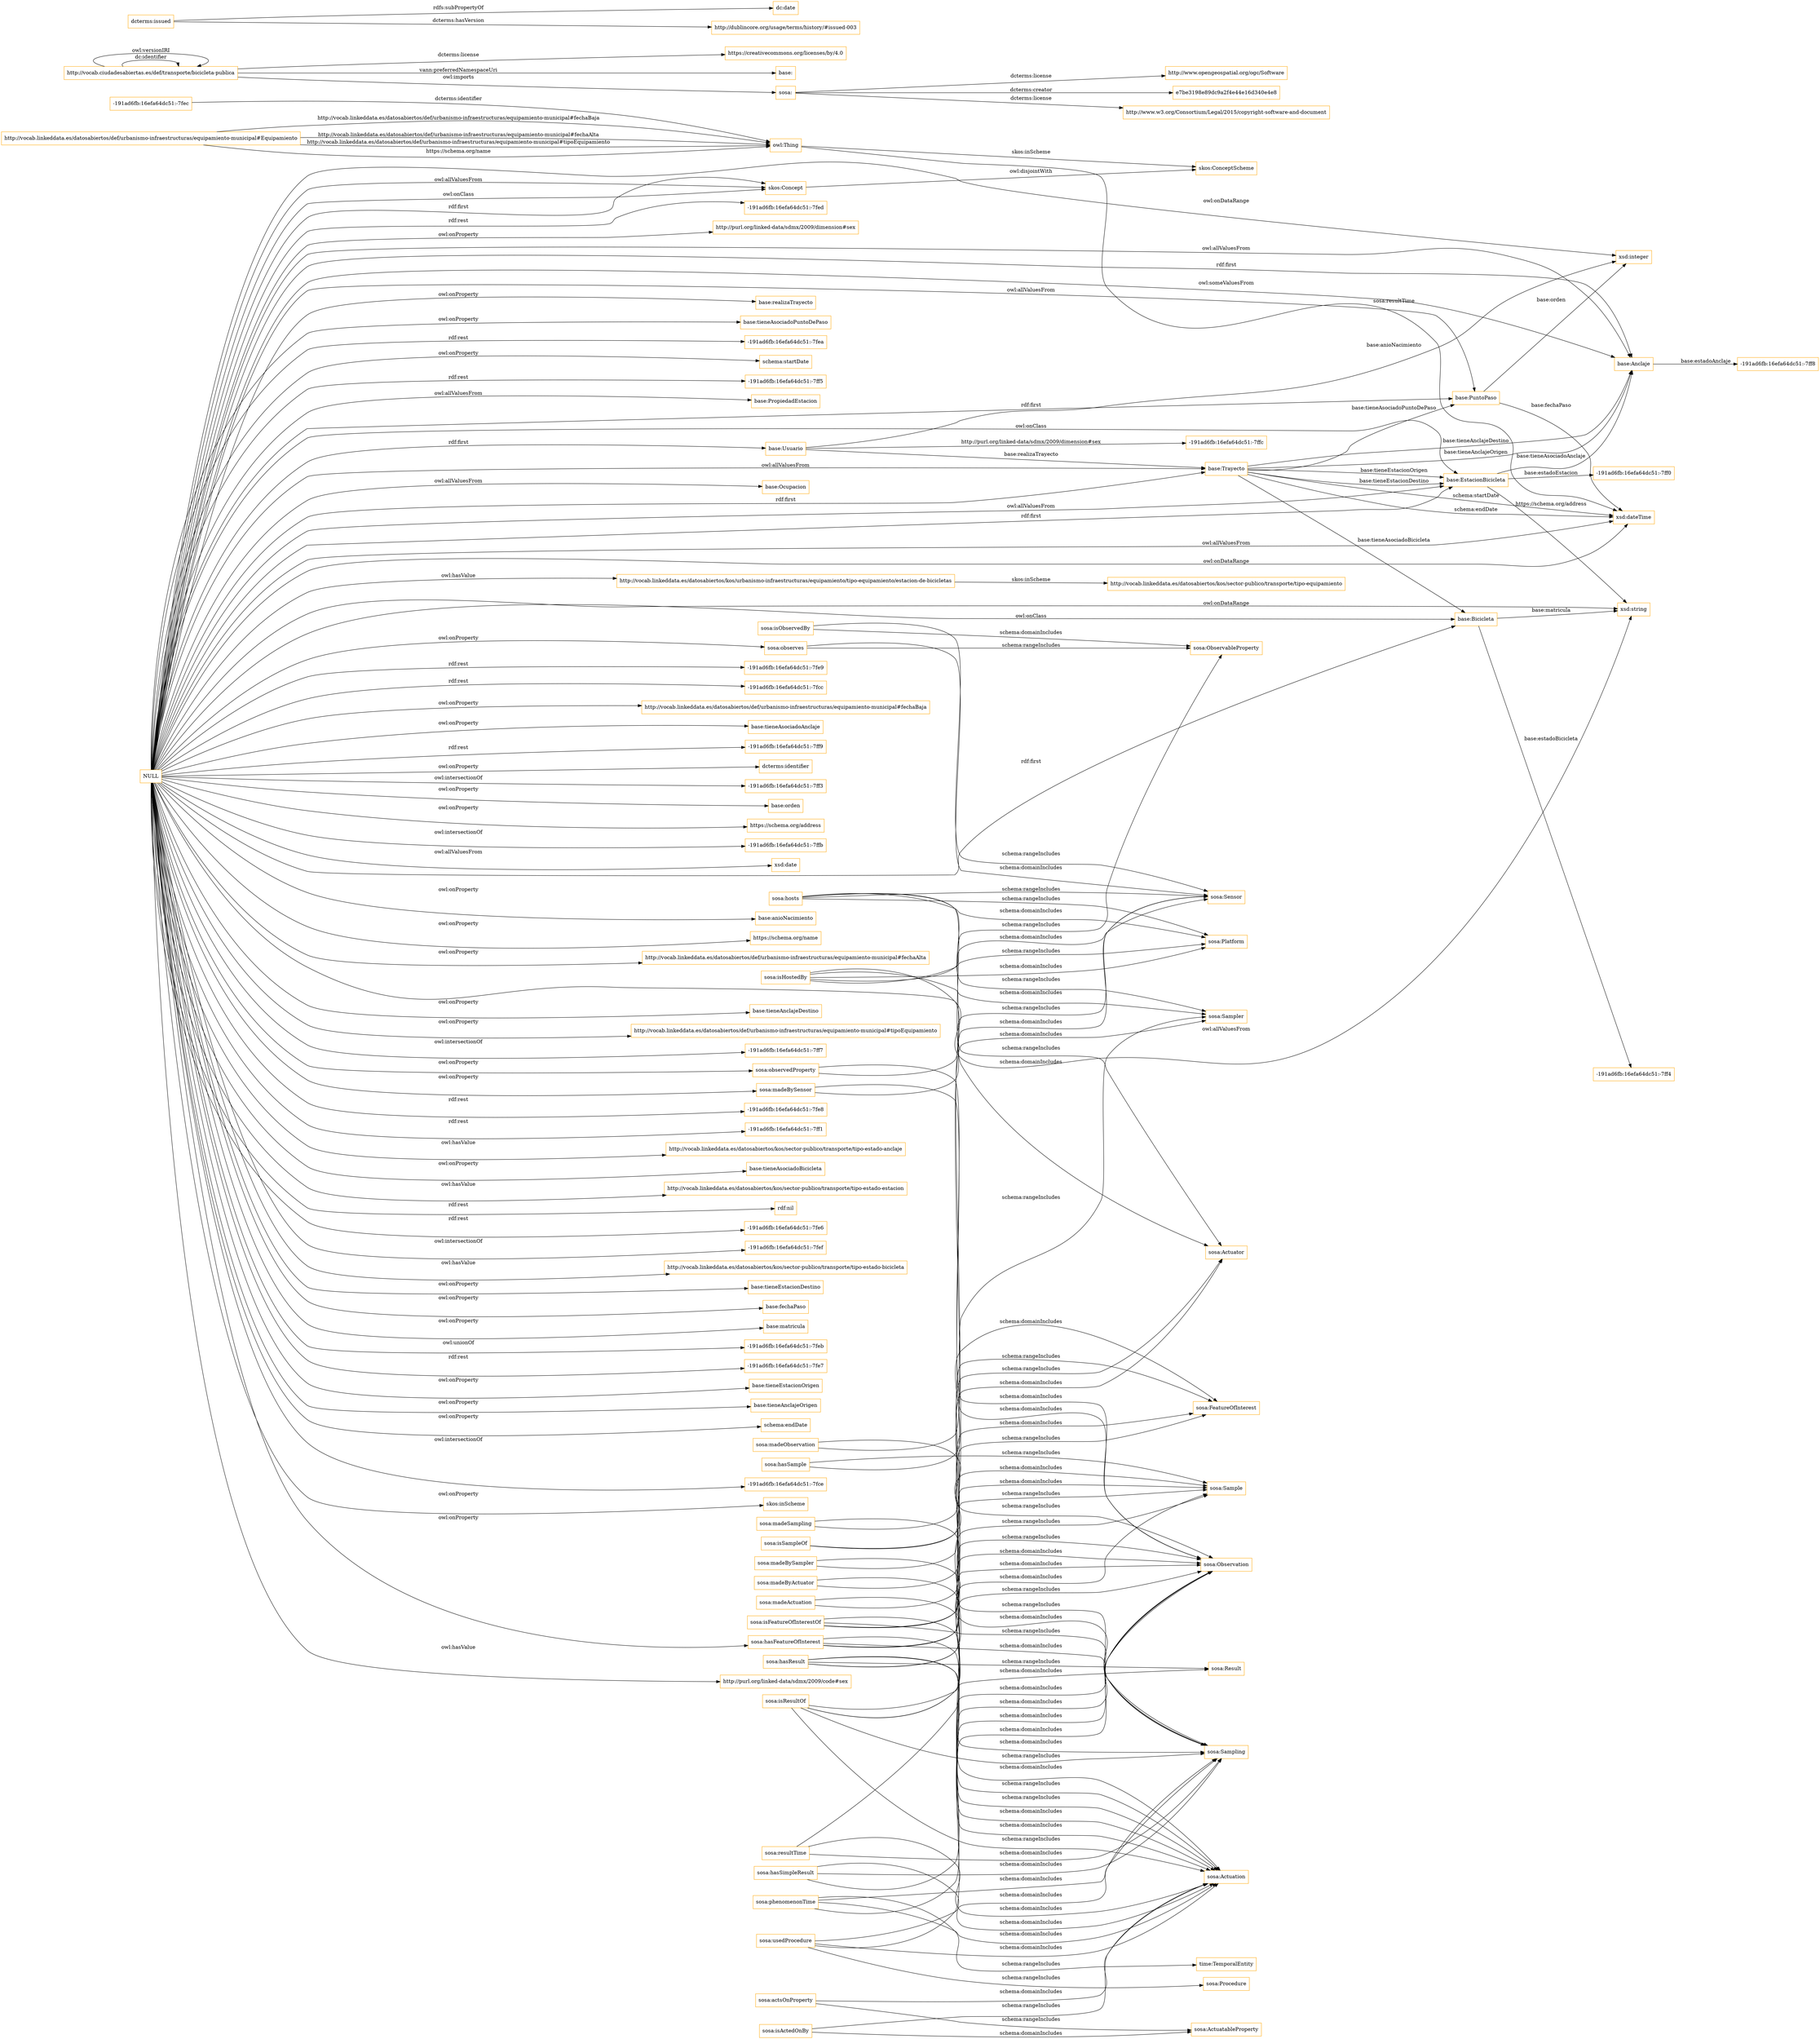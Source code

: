 digraph ar2dtool_diagram { 
rankdir=LR;
size="1501"
node [shape = rectangle, color="orange"]; "base:PropiedadEstacion" "-191ad6fb:16efa64dc51:-7fec" "base:PuntoPaso" "-191ad6fb:16efa64dc51:-7ff0" "sosa:ObservableProperty" "sosa:FeatureOfInterest" "-191ad6fb:16efa64dc51:-7ff4" "base:Anclaje" "base:Usuario" "base:Ocupacion" "-191ad6fb:16efa64dc51:-7ffc" "sosa:Observation" "skos:ConceptScheme" "sosa:Sensor" "http://vocab.linkeddata.es/datosabiertos/def/urbanismo-infraestructuras/equipamiento-municipal#Equipamiento" "skos:Concept" "-191ad6fb:16efa64dc51:-7ff8" "base:EstacionBicicleta" "base:Trayecto" "base:Bicicleta" "sosa:Actuation" "sosa:Platform" "sosa:ActuatableProperty" "sosa:Actuator" "sosa:Sample" "time:TemporalEntity" "sosa:Sampling" "sosa:Procedure" "sosa:Result" "sosa:Sampler" ; /*classes style*/
	"sosa:observedProperty" -> "sosa:ObservableProperty" [ label = "schema:rangeIncludes" ];
	"sosa:observedProperty" -> "sosa:Observation" [ label = "schema:domainIncludes" ];
	"http://vocab.ciudadesabiertas.es/def/transporte/bicicleta-publica" -> "http://vocab.ciudadesabiertas.es/def/transporte/bicicleta-publica" [ label = "dc:identifier" ];
	"http://vocab.ciudadesabiertas.es/def/transporte/bicicleta-publica" -> "https://creativecommons.org/licenses/by/4.0" [ label = "dcterms:license" ];
	"http://vocab.ciudadesabiertas.es/def/transporte/bicicleta-publica" -> "http://vocab.ciudadesabiertas.es/def/transporte/bicicleta-publica" [ label = "owl:versionIRI" ];
	"http://vocab.ciudadesabiertas.es/def/transporte/bicicleta-publica" -> "base:" [ label = "vann:preferredNamespaceUri" ];
	"http://vocab.ciudadesabiertas.es/def/transporte/bicicleta-publica" -> "sosa:" [ label = "owl:imports" ];
	"sosa:madeBySensor" -> "sosa:Sensor" [ label = "schema:rangeIncludes" ];
	"sosa:madeBySensor" -> "sosa:Observation" [ label = "schema:domainIncludes" ];
	"sosa:madeByActuator" -> "sosa:Actuator" [ label = "schema:rangeIncludes" ];
	"sosa:madeByActuator" -> "sosa:Actuation" [ label = "schema:domainIncludes" ];
	"sosa:hosts" -> "sosa:Platform" [ label = "schema:rangeIncludes" ];
	"sosa:hosts" -> "sosa:Actuator" [ label = "schema:rangeIncludes" ];
	"sosa:hosts" -> "sosa:Sampler" [ label = "schema:rangeIncludes" ];
	"sosa:hosts" -> "sosa:Sensor" [ label = "schema:rangeIncludes" ];
	"sosa:hosts" -> "sosa:Platform" [ label = "schema:domainIncludes" ];
	"sosa:isObservedBy" -> "sosa:Sensor" [ label = "schema:rangeIncludes" ];
	"sosa:isObservedBy" -> "sosa:ObservableProperty" [ label = "schema:domainIncludes" ];
	"sosa:madeActuation" -> "sosa:Actuation" [ label = "schema:rangeIncludes" ];
	"sosa:madeActuation" -> "sosa:Actuator" [ label = "schema:domainIncludes" ];
	"sosa:phenomenonTime" -> "time:TemporalEntity" [ label = "schema:rangeIncludes" ];
	"sosa:phenomenonTime" -> "sosa:Sampling" [ label = "schema:domainIncludes" ];
	"sosa:phenomenonTime" -> "sosa:Observation" [ label = "schema:domainIncludes" ];
	"sosa:phenomenonTime" -> "sosa:Actuation" [ label = "schema:domainIncludes" ];
	"http://vocab.linkeddata.es/datosabiertos/kos/urbanismo-infraestructuras/equipamiento/tipo-equipamiento/estacion-de-bicicletas" -> "http://vocab.linkeddata.es/datosabiertos/kos/sector-publico/transporte/tipo-equipamiento" [ label = "skos:inScheme" ];
	"sosa:hasResult" -> "sosa:Sampling" [ label = "schema:domainIncludes" ];
	"sosa:hasResult" -> "sosa:Actuation" [ label = "schema:domainIncludes" ];
	"sosa:hasResult" -> "sosa:Observation" [ label = "schema:domainIncludes" ];
	"sosa:hasResult" -> "sosa:Result" [ label = "schema:rangeIncludes" ];
	"sosa:hasResult" -> "sosa:Sample" [ label = "schema:rangeIncludes" ];
	"sosa:isActedOnBy" -> "sosa:Actuation" [ label = "schema:rangeIncludes" ];
	"sosa:isActedOnBy" -> "sosa:ActuatableProperty" [ label = "schema:domainIncludes" ];
	"skos:Concept" -> "skos:ConceptScheme" [ label = "owl:disjointWith" ];
	"sosa:madeSampling" -> "sosa:Sampling" [ label = "schema:rangeIncludes" ];
	"sosa:madeSampling" -> "sosa:Sampler" [ label = "schema:domainIncludes" ];
	"sosa:hasFeatureOfInterest" -> "sosa:Observation" [ label = "schema:domainIncludes" ];
	"sosa:hasFeatureOfInterest" -> "sosa:FeatureOfInterest" [ label = "schema:rangeIncludes" ];
	"sosa:hasFeatureOfInterest" -> "sosa:Sampling" [ label = "schema:domainIncludes" ];
	"sosa:hasFeatureOfInterest" -> "sosa:Actuation" [ label = "schema:domainIncludes" ];
	"sosa:hasFeatureOfInterest" -> "sosa:Sample" [ label = "schema:rangeIncludes" ];
	"sosa:isResultOf" -> "sosa:Sample" [ label = "schema:domainIncludes" ];
	"sosa:isResultOf" -> "sosa:Actuation" [ label = "schema:rangeIncludes" ];
	"sosa:isResultOf" -> "sosa:Observation" [ label = "schema:rangeIncludes" ];
	"sosa:isResultOf" -> "sosa:Sampling" [ label = "schema:rangeIncludes" ];
	"sosa:isResultOf" -> "sosa:Result" [ label = "schema:domainIncludes" ];
	"sosa:isSampleOf" -> "sosa:FeatureOfInterest" [ label = "schema:rangeIncludes" ];
	"sosa:isSampleOf" -> "sosa:Sample" [ label = "schema:domainIncludes" ];
	"sosa:hasSimpleResult" -> "sosa:Sampling" [ label = "schema:domainIncludes" ];
	"sosa:hasSimpleResult" -> "sosa:Observation" [ label = "schema:domainIncludes" ];
	"sosa:hasSimpleResult" -> "sosa:Actuation" [ label = "schema:domainIncludes" ];
	"sosa:madeObservation" -> "sosa:Observation" [ label = "schema:rangeIncludes" ];
	"sosa:madeObservation" -> "sosa:Sensor" [ label = "schema:domainIncludes" ];
	"sosa:resultTime" -> "sosa:Sampling" [ label = "schema:domainIncludes" ];
	"sosa:resultTime" -> "sosa:Observation" [ label = "schema:domainIncludes" ];
	"sosa:resultTime" -> "sosa:Actuation" [ label = "schema:domainIncludes" ];
	"sosa:isHostedBy" -> "sosa:Platform" [ label = "schema:rangeIncludes" ];
	"sosa:isHostedBy" -> "sosa:Platform" [ label = "schema:domainIncludes" ];
	"sosa:isHostedBy" -> "sosa:Sampler" [ label = "schema:domainIncludes" ];
	"sosa:isHostedBy" -> "sosa:Sensor" [ label = "schema:domainIncludes" ];
	"sosa:isHostedBy" -> "sosa:Actuator" [ label = "schema:domainIncludes" ];
	"NULL" -> "-191ad6fb:16efa64dc51:-7fe9" [ label = "rdf:rest" ];
	"NULL" -> "sosa:observedProperty" [ label = "owl:onProperty" ];
	"NULL" -> "-191ad6fb:16efa64dc51:-7fcc" [ label = "rdf:rest" ];
	"NULL" -> "http://vocab.linkeddata.es/datosabiertos/def/urbanismo-infraestructuras/equipamiento-municipal#fechaBaja" [ label = "owl:onProperty" ];
	"NULL" -> "base:tieneAsociadoAnclaje" [ label = "owl:onProperty" ];
	"NULL" -> "-191ad6fb:16efa64dc51:-7ff9" [ label = "rdf:rest" ];
	"NULL" -> "base:EstacionBicicleta" [ label = "owl:allValuesFrom" ];
	"NULL" -> "dcterms:identifier" [ label = "owl:onProperty" ];
	"NULL" -> "-191ad6fb:16efa64dc51:-7ff3" [ label = "owl:intersectionOf" ];
	"NULL" -> "skos:Concept" [ label = "rdf:first" ];
	"NULL" -> "base:orden" [ label = "owl:onProperty" ];
	"NULL" -> "https://schema.org/address" [ label = "owl:onProperty" ];
	"NULL" -> "-191ad6fb:16efa64dc51:-7ffb" [ label = "owl:intersectionOf" ];
	"NULL" -> "xsd:date" [ label = "owl:allValuesFrom" ];
	"NULL" -> "sosa:observes" [ label = "owl:onProperty" ];
	"NULL" -> "base:anioNacimiento" [ label = "owl:onProperty" ];
	"NULL" -> "base:Anclaje" [ label = "owl:allValuesFrom" ];
	"NULL" -> "https://schema.org/name" [ label = "owl:onProperty" ];
	"NULL" -> "http://vocab.linkeddata.es/datosabiertos/def/urbanismo-infraestructuras/equipamiento-municipal#fechaAlta" [ label = "owl:onProperty" ];
	"NULL" -> "xsd:string" [ label = "owl:allValuesFrom" ];
	"NULL" -> "base:PuntoPaso" [ label = "rdf:first" ];
	"NULL" -> "base:tieneAnclajeDestino" [ label = "owl:onProperty" ];
	"NULL" -> "http://vocab.linkeddata.es/datosabiertos/def/urbanismo-infraestructuras/equipamiento-municipal#tipoEquipamiento" [ label = "owl:onProperty" ];
	"NULL" -> "base:EstacionBicicleta" [ label = "rdf:first" ];
	"NULL" -> "http://vocab.linkeddata.es/datosabiertos/kos/urbanismo-infraestructuras/equipamiento/tipo-equipamiento/estacion-de-bicicletas" [ label = "owl:hasValue" ];
	"NULL" -> "-191ad6fb:16efa64dc51:-7ff7" [ label = "owl:intersectionOf" ];
	"NULL" -> "xsd:integer" [ label = "owl:onDataRange" ];
	"NULL" -> "xsd:dateTime" [ label = "owl:onDataRange" ];
	"NULL" -> "-191ad6fb:16efa64dc51:-7fe8" [ label = "rdf:rest" ];
	"NULL" -> "base:Bicicleta" [ label = "owl:onClass" ];
	"NULL" -> "base:Ocupacion" [ label = "owl:allValuesFrom" ];
	"NULL" -> "-191ad6fb:16efa64dc51:-7ff1" [ label = "rdf:rest" ];
	"NULL" -> "http://vocab.linkeddata.es/datosabiertos/kos/sector-publico/transporte/tipo-estado-anclaje" [ label = "owl:hasValue" ];
	"NULL" -> "base:tieneAsociadoBicicleta" [ label = "owl:onProperty" ];
	"NULL" -> "base:Anclaje" [ label = "rdf:first" ];
	"NULL" -> "sosa:hasFeatureOfInterest" [ label = "owl:onProperty" ];
	"NULL" -> "base:PropiedadEstacion" [ label = "owl:allValuesFrom" ];
	"NULL" -> "skos:Concept" [ label = "owl:allValuesFrom" ];
	"NULL" -> "http://vocab.linkeddata.es/datosabiertos/kos/sector-publico/transporte/tipo-estado-estacion" [ label = "owl:hasValue" ];
	"NULL" -> "base:Bicicleta" [ label = "rdf:first" ];
	"NULL" -> "rdf:nil" [ label = "rdf:rest" ];
	"NULL" -> "base:Trayecto" [ label = "rdf:first" ];
	"NULL" -> "-191ad6fb:16efa64dc51:-7fe6" [ label = "rdf:rest" ];
	"NULL" -> "-191ad6fb:16efa64dc51:-7fef" [ label = "owl:intersectionOf" ];
	"NULL" -> "http://vocab.linkeddata.es/datosabiertos/kos/sector-publico/transporte/tipo-estado-bicicleta" [ label = "owl:hasValue" ];
	"NULL" -> "base:Trayecto" [ label = "owl:allValuesFrom" ];
	"NULL" -> "base:tieneEstacionDestino" [ label = "owl:onProperty" ];
	"NULL" -> "base:fechaPaso" [ label = "owl:onProperty" ];
	"NULL" -> "base:matricula" [ label = "owl:onProperty" ];
	"NULL" -> "sosa:madeBySensor" [ label = "owl:onProperty" ];
	"NULL" -> "-191ad6fb:16efa64dc51:-7feb" [ label = "owl:unionOf" ];
	"NULL" -> "-191ad6fb:16efa64dc51:-7fe7" [ label = "rdf:rest" ];
	"NULL" -> "base:tieneEstacionOrigen" [ label = "owl:onProperty" ];
	"NULL" -> "base:Anclaje" [ label = "owl:someValuesFrom" ];
	"NULL" -> "base:Usuario" [ label = "rdf:first" ];
	"NULL" -> "xsd:dateTime" [ label = "owl:allValuesFrom" ];
	"NULL" -> "base:tieneAnclajeOrigen" [ label = "owl:onProperty" ];
	"NULL" -> "xsd:string" [ label = "owl:onDataRange" ];
	"NULL" -> "skos:Concept" [ label = "owl:onClass" ];
	"NULL" -> "base:PuntoPaso" [ label = "owl:allValuesFrom" ];
	"NULL" -> "schema:endDate" [ label = "owl:onProperty" ];
	"NULL" -> "-191ad6fb:16efa64dc51:-7fce" [ label = "owl:intersectionOf" ];
	"NULL" -> "skos:inScheme" [ label = "owl:onProperty" ];
	"NULL" -> "http://purl.org/linked-data/sdmx/2009/code#sex" [ label = "owl:hasValue" ];
	"NULL" -> "-191ad6fb:16efa64dc51:-7fed" [ label = "rdf:rest" ];
	"NULL" -> "http://purl.org/linked-data/sdmx/2009/dimension#sex" [ label = "owl:onProperty" ];
	"NULL" -> "base:realizaTrayecto" [ label = "owl:onProperty" ];
	"NULL" -> "base:EstacionBicicleta" [ label = "owl:onClass" ];
	"NULL" -> "base:tieneAsociadoPuntoDePaso" [ label = "owl:onProperty" ];
	"NULL" -> "-191ad6fb:16efa64dc51:-7fea" [ label = "rdf:rest" ];
	"NULL" -> "schema:startDate" [ label = "owl:onProperty" ];
	"NULL" -> "-191ad6fb:16efa64dc51:-7ff5" [ label = "rdf:rest" ];
	"sosa:hasSample" -> "sosa:Sample" [ label = "schema:rangeIncludes" ];
	"sosa:hasSample" -> "sosa:FeatureOfInterest" [ label = "schema:domainIncludes" ];
	"sosa:observes" -> "sosa:ObservableProperty" [ label = "schema:rangeIncludes" ];
	"sosa:observes" -> "sosa:Sensor" [ label = "schema:domainIncludes" ];
	"sosa:usedProcedure" -> "sosa:Procedure" [ label = "schema:rangeIncludes" ];
	"sosa:usedProcedure" -> "sosa:Sampling" [ label = "schema:domainIncludes" ];
	"sosa:usedProcedure" -> "sosa:Observation" [ label = "schema:domainIncludes" ];
	"sosa:usedProcedure" -> "sosa:Actuation" [ label = "schema:domainIncludes" ];
	"sosa:actsOnProperty" -> "sosa:ActuatableProperty" [ label = "schema:rangeIncludes" ];
	"sosa:actsOnProperty" -> "sosa:Actuation" [ label = "schema:domainIncludes" ];
	"sosa:" -> "http://www.opengeospatial.org/ogc/Software" [ label = "dcterms:license" ];
	"sosa:" -> "e7be3198e89dc9a2f4e44e16d340e4e8" [ label = "dcterms:creator" ];
	"sosa:" -> "http://www.w3.org/Consortium/Legal/2015/copyright-software-and-document" [ label = "dcterms:license" ];
	"sosa:isFeatureOfInterestOf" -> "sosa:FeatureOfInterest" [ label = "schema:domainIncludes" ];
	"sosa:isFeatureOfInterestOf" -> "sosa:Actuation" [ label = "schema:rangeIncludes" ];
	"sosa:isFeatureOfInterestOf" -> "sosa:Sampling" [ label = "schema:rangeIncludes" ];
	"sosa:isFeatureOfInterestOf" -> "sosa:Observation" [ label = "schema:rangeIncludes" ];
	"sosa:isFeatureOfInterestOf" -> "sosa:Sample" [ label = "schema:domainIncludes" ];
	"dcterms:issued" -> "dc:date" [ label = "rdfs:subPropertyOf" ];
	"dcterms:issued" -> "http://dublincore.org/usage/terms/history/#issued-003" [ label = "dcterms:hasVersion" ];
	"sosa:madeBySampler" -> "sosa:Sampler" [ label = "schema:rangeIncludes" ];
	"sosa:madeBySampler" -> "sosa:Sampling" [ label = "schema:domainIncludes" ];
	"base:Trayecto" -> "xsd:dateTime" [ label = "schema:startDate" ];
	"http://vocab.linkeddata.es/datosabiertos/def/urbanismo-infraestructuras/equipamiento-municipal#Equipamiento" -> "owl:Thing" [ label = "http://vocab.linkeddata.es/datosabiertos/def/urbanismo-infraestructuras/equipamiento-municipal#tipoEquipamiento" ];
	"base:Trayecto" -> "base:EstacionBicicleta" [ label = "base:tieneEstacionOrigen" ];
	"base:Anclaje" -> "-191ad6fb:16efa64dc51:-7ff8" [ label = "base:estadoAnclaje" ];
	"base:Trayecto" -> "base:Anclaje" [ label = "base:tieneAnclajeDestino" ];
	"base:Bicicleta" -> "xsd:string" [ label = "base:matricula" ];
	"base:Trayecto" -> "base:PuntoPaso" [ label = "base:tieneAsociadoPuntoDePaso" ];
	"owl:Thing" -> "skos:ConceptScheme" [ label = "skos:inScheme" ];
	"base:EstacionBicicleta" -> "base:Anclaje" [ label = "base:tieneAsociadoAnclaje" ];
	"http://vocab.linkeddata.es/datosabiertos/def/urbanismo-infraestructuras/equipamiento-municipal#Equipamiento" -> "owl:Thing" [ label = "https://schema.org/name" ];
	"http://vocab.linkeddata.es/datosabiertos/def/urbanismo-infraestructuras/equipamiento-municipal#Equipamiento" -> "owl:Thing" [ label = "http://vocab.linkeddata.es/datosabiertos/def/urbanismo-infraestructuras/equipamiento-municipal#fechaBaja" ];
	"base:Trayecto" -> "base:Bicicleta" [ label = "base:tieneAsociadoBicicleta" ];
	"base:Trayecto" -> "base:Anclaje" [ label = "base:tieneAnclajeOrigen" ];
	"base:PuntoPaso" -> "xsd:dateTime" [ label = "base:fechaPaso" ];
	"base:EstacionBicicleta" -> "xsd:string" [ label = "https://schema.org/address" ];
	"-191ad6fb:16efa64dc51:-7fec" -> "owl:Thing" [ label = "dcterms:identifier" ];
	"base:EstacionBicicleta" -> "-191ad6fb:16efa64dc51:-7ff0" [ label = "base:estadoEstacion" ];
	"base:Trayecto" -> "base:EstacionBicicleta" [ label = "base:tieneEstacionDestino" ];
	"base:Usuario" -> "xsd:integer" [ label = "base:anioNacimiento" ];
	"base:Trayecto" -> "xsd:dateTime" [ label = "schema:endDate" ];
	"owl:Thing" -> "xsd:dateTime" [ label = "sosa:resultTime" ];
	"base:Usuario" -> "-191ad6fb:16efa64dc51:-7ffc" [ label = "http://purl.org/linked-data/sdmx/2009/dimension#sex" ];
	"base:Bicicleta" -> "-191ad6fb:16efa64dc51:-7ff4" [ label = "base:estadoBicicleta" ];
	"base:Usuario" -> "base:Trayecto" [ label = "base:realizaTrayecto" ];
	"base:PuntoPaso" -> "xsd:integer" [ label = "base:orden" ];
	"http://vocab.linkeddata.es/datosabiertos/def/urbanismo-infraestructuras/equipamiento-municipal#Equipamiento" -> "owl:Thing" [ label = "http://vocab.linkeddata.es/datosabiertos/def/urbanismo-infraestructuras/equipamiento-municipal#fechaAlta" ];

}
